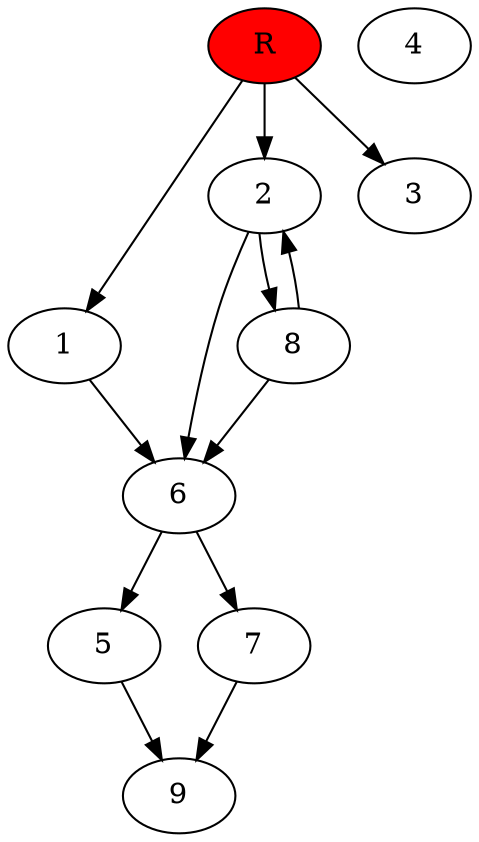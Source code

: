 digraph prb28413 {
	1
	2
	3
	4
	5
	6
	7
	8
	R [fillcolor="#ff0000" style=filled]
	1 -> 6
	2 -> 6
	2 -> 8
	5 -> 9
	6 -> 5
	6 -> 7
	7 -> 9
	8 -> 2
	8 -> 6
	R -> 1
	R -> 2
	R -> 3
}
